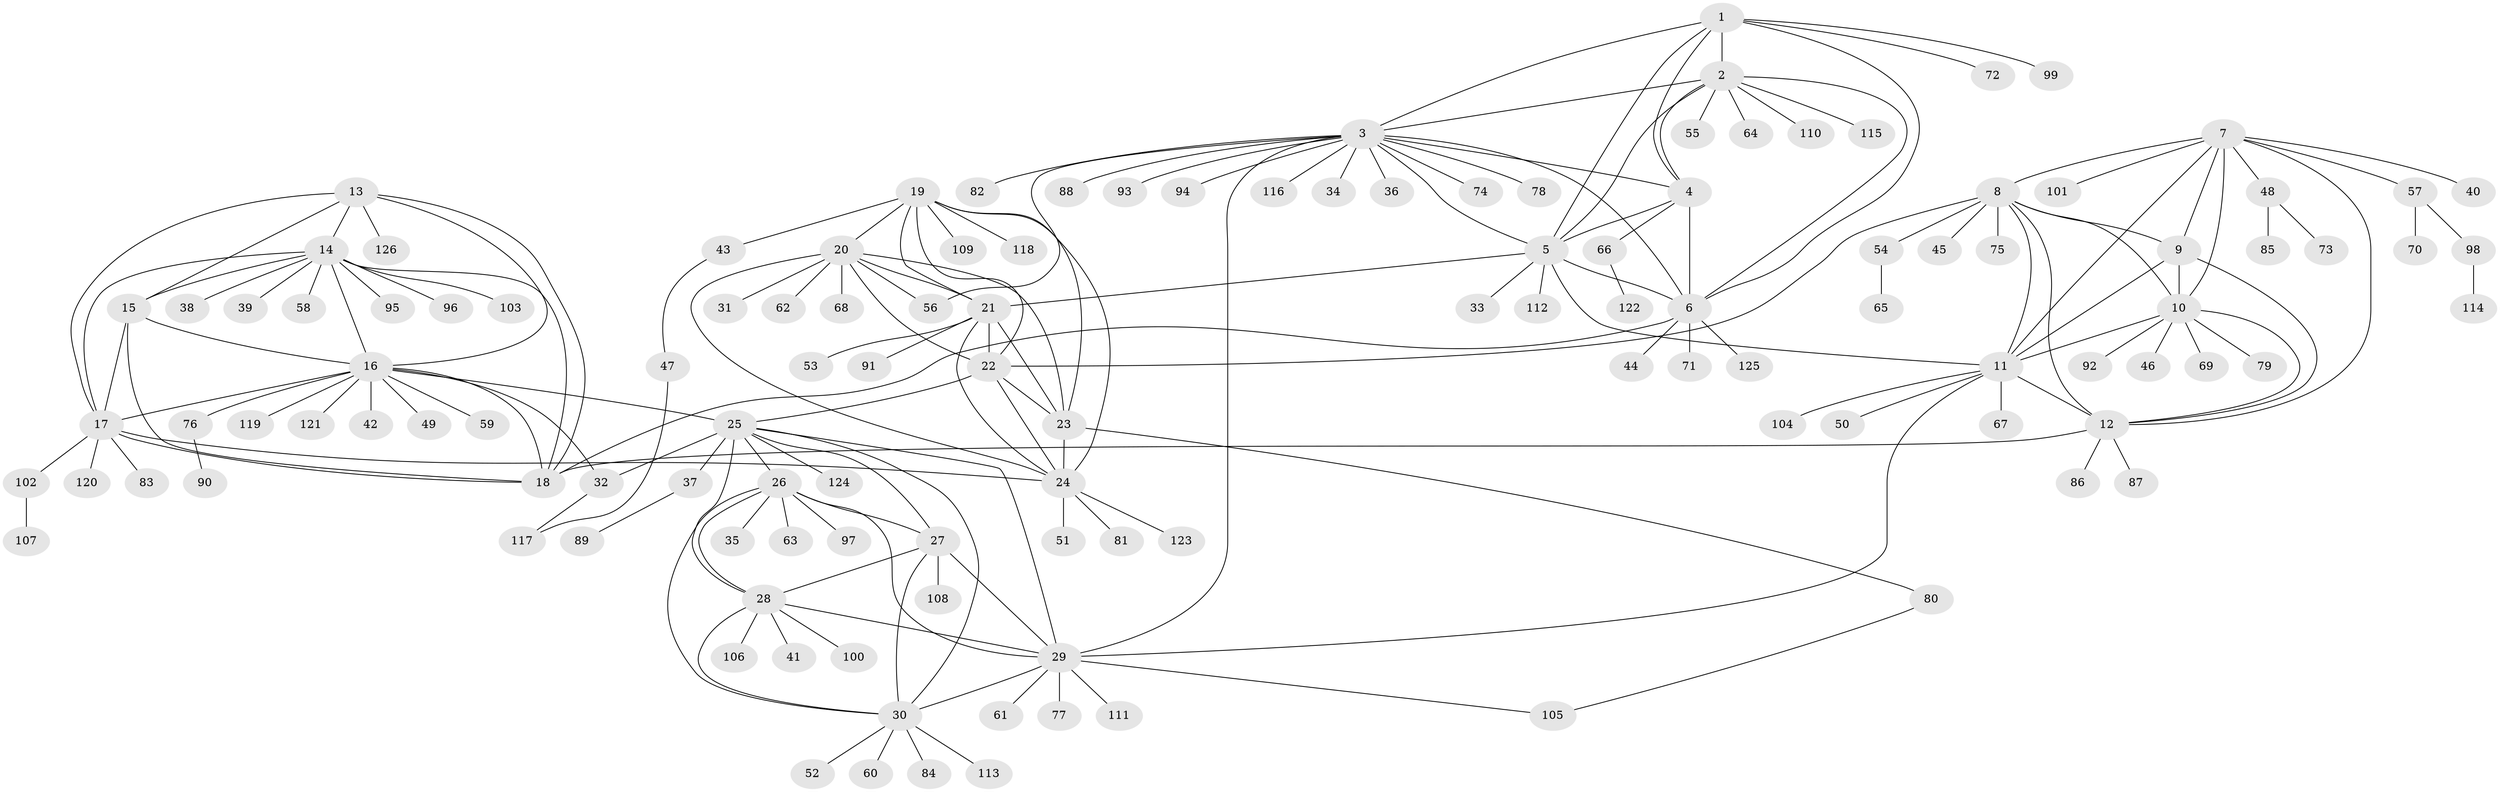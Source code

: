 // Generated by graph-tools (version 1.1) at 2025/15/03/09/25 04:15:53]
// undirected, 126 vertices, 185 edges
graph export_dot {
graph [start="1"]
  node [color=gray90,style=filled];
  1;
  2;
  3;
  4;
  5;
  6;
  7;
  8;
  9;
  10;
  11;
  12;
  13;
  14;
  15;
  16;
  17;
  18;
  19;
  20;
  21;
  22;
  23;
  24;
  25;
  26;
  27;
  28;
  29;
  30;
  31;
  32;
  33;
  34;
  35;
  36;
  37;
  38;
  39;
  40;
  41;
  42;
  43;
  44;
  45;
  46;
  47;
  48;
  49;
  50;
  51;
  52;
  53;
  54;
  55;
  56;
  57;
  58;
  59;
  60;
  61;
  62;
  63;
  64;
  65;
  66;
  67;
  68;
  69;
  70;
  71;
  72;
  73;
  74;
  75;
  76;
  77;
  78;
  79;
  80;
  81;
  82;
  83;
  84;
  85;
  86;
  87;
  88;
  89;
  90;
  91;
  92;
  93;
  94;
  95;
  96;
  97;
  98;
  99;
  100;
  101;
  102;
  103;
  104;
  105;
  106;
  107;
  108;
  109;
  110;
  111;
  112;
  113;
  114;
  115;
  116;
  117;
  118;
  119;
  120;
  121;
  122;
  123;
  124;
  125;
  126;
  1 -- 2;
  1 -- 3;
  1 -- 4;
  1 -- 5;
  1 -- 6;
  1 -- 72;
  1 -- 99;
  2 -- 3;
  2 -- 4;
  2 -- 5;
  2 -- 6;
  2 -- 55;
  2 -- 64;
  2 -- 110;
  2 -- 115;
  3 -- 4;
  3 -- 5;
  3 -- 6;
  3 -- 29;
  3 -- 34;
  3 -- 36;
  3 -- 56;
  3 -- 74;
  3 -- 78;
  3 -- 82;
  3 -- 88;
  3 -- 93;
  3 -- 94;
  3 -- 116;
  4 -- 5;
  4 -- 6;
  4 -- 66;
  5 -- 6;
  5 -- 11;
  5 -- 21;
  5 -- 33;
  5 -- 112;
  6 -- 18;
  6 -- 44;
  6 -- 71;
  6 -- 125;
  7 -- 8;
  7 -- 9;
  7 -- 10;
  7 -- 11;
  7 -- 12;
  7 -- 40;
  7 -- 48;
  7 -- 57;
  7 -- 101;
  8 -- 9;
  8 -- 10;
  8 -- 11;
  8 -- 12;
  8 -- 22;
  8 -- 45;
  8 -- 54;
  8 -- 75;
  9 -- 10;
  9 -- 11;
  9 -- 12;
  10 -- 11;
  10 -- 12;
  10 -- 46;
  10 -- 69;
  10 -- 79;
  10 -- 92;
  11 -- 12;
  11 -- 29;
  11 -- 50;
  11 -- 67;
  11 -- 104;
  12 -- 18;
  12 -- 86;
  12 -- 87;
  13 -- 14;
  13 -- 15;
  13 -- 16;
  13 -- 17;
  13 -- 18;
  13 -- 126;
  14 -- 15;
  14 -- 16;
  14 -- 17;
  14 -- 18;
  14 -- 38;
  14 -- 39;
  14 -- 58;
  14 -- 95;
  14 -- 96;
  14 -- 103;
  15 -- 16;
  15 -- 17;
  15 -- 18;
  16 -- 17;
  16 -- 18;
  16 -- 25;
  16 -- 32;
  16 -- 42;
  16 -- 49;
  16 -- 59;
  16 -- 76;
  16 -- 119;
  16 -- 121;
  17 -- 18;
  17 -- 24;
  17 -- 83;
  17 -- 102;
  17 -- 120;
  19 -- 20;
  19 -- 21;
  19 -- 22;
  19 -- 23;
  19 -- 24;
  19 -- 43;
  19 -- 109;
  19 -- 118;
  20 -- 21;
  20 -- 22;
  20 -- 23;
  20 -- 24;
  20 -- 31;
  20 -- 56;
  20 -- 62;
  20 -- 68;
  21 -- 22;
  21 -- 23;
  21 -- 24;
  21 -- 53;
  21 -- 91;
  22 -- 23;
  22 -- 24;
  22 -- 25;
  23 -- 24;
  23 -- 80;
  24 -- 51;
  24 -- 81;
  24 -- 123;
  25 -- 26;
  25 -- 27;
  25 -- 28;
  25 -- 29;
  25 -- 30;
  25 -- 32;
  25 -- 37;
  25 -- 124;
  26 -- 27;
  26 -- 28;
  26 -- 29;
  26 -- 30;
  26 -- 35;
  26 -- 63;
  26 -- 97;
  27 -- 28;
  27 -- 29;
  27 -- 30;
  27 -- 108;
  28 -- 29;
  28 -- 30;
  28 -- 41;
  28 -- 100;
  28 -- 106;
  29 -- 30;
  29 -- 61;
  29 -- 77;
  29 -- 105;
  29 -- 111;
  30 -- 52;
  30 -- 60;
  30 -- 84;
  30 -- 113;
  32 -- 117;
  37 -- 89;
  43 -- 47;
  47 -- 117;
  48 -- 73;
  48 -- 85;
  54 -- 65;
  57 -- 70;
  57 -- 98;
  66 -- 122;
  76 -- 90;
  80 -- 105;
  98 -- 114;
  102 -- 107;
}
